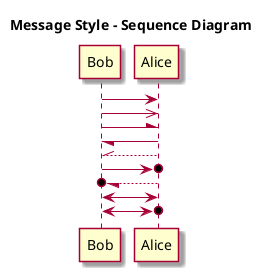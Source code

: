 @startuml Message Style - Sequence Diagram

skin rose

title Message Style - Sequence Diagram

Bob -> Alice
Bob ->> Alice
Bob -\ Alice
Bob \- Alice
Bob //-- Alice

Bob ->o Alice
Bob o\-- Alice

Bob <-> Alice
Bob <->o Alice

@enduml